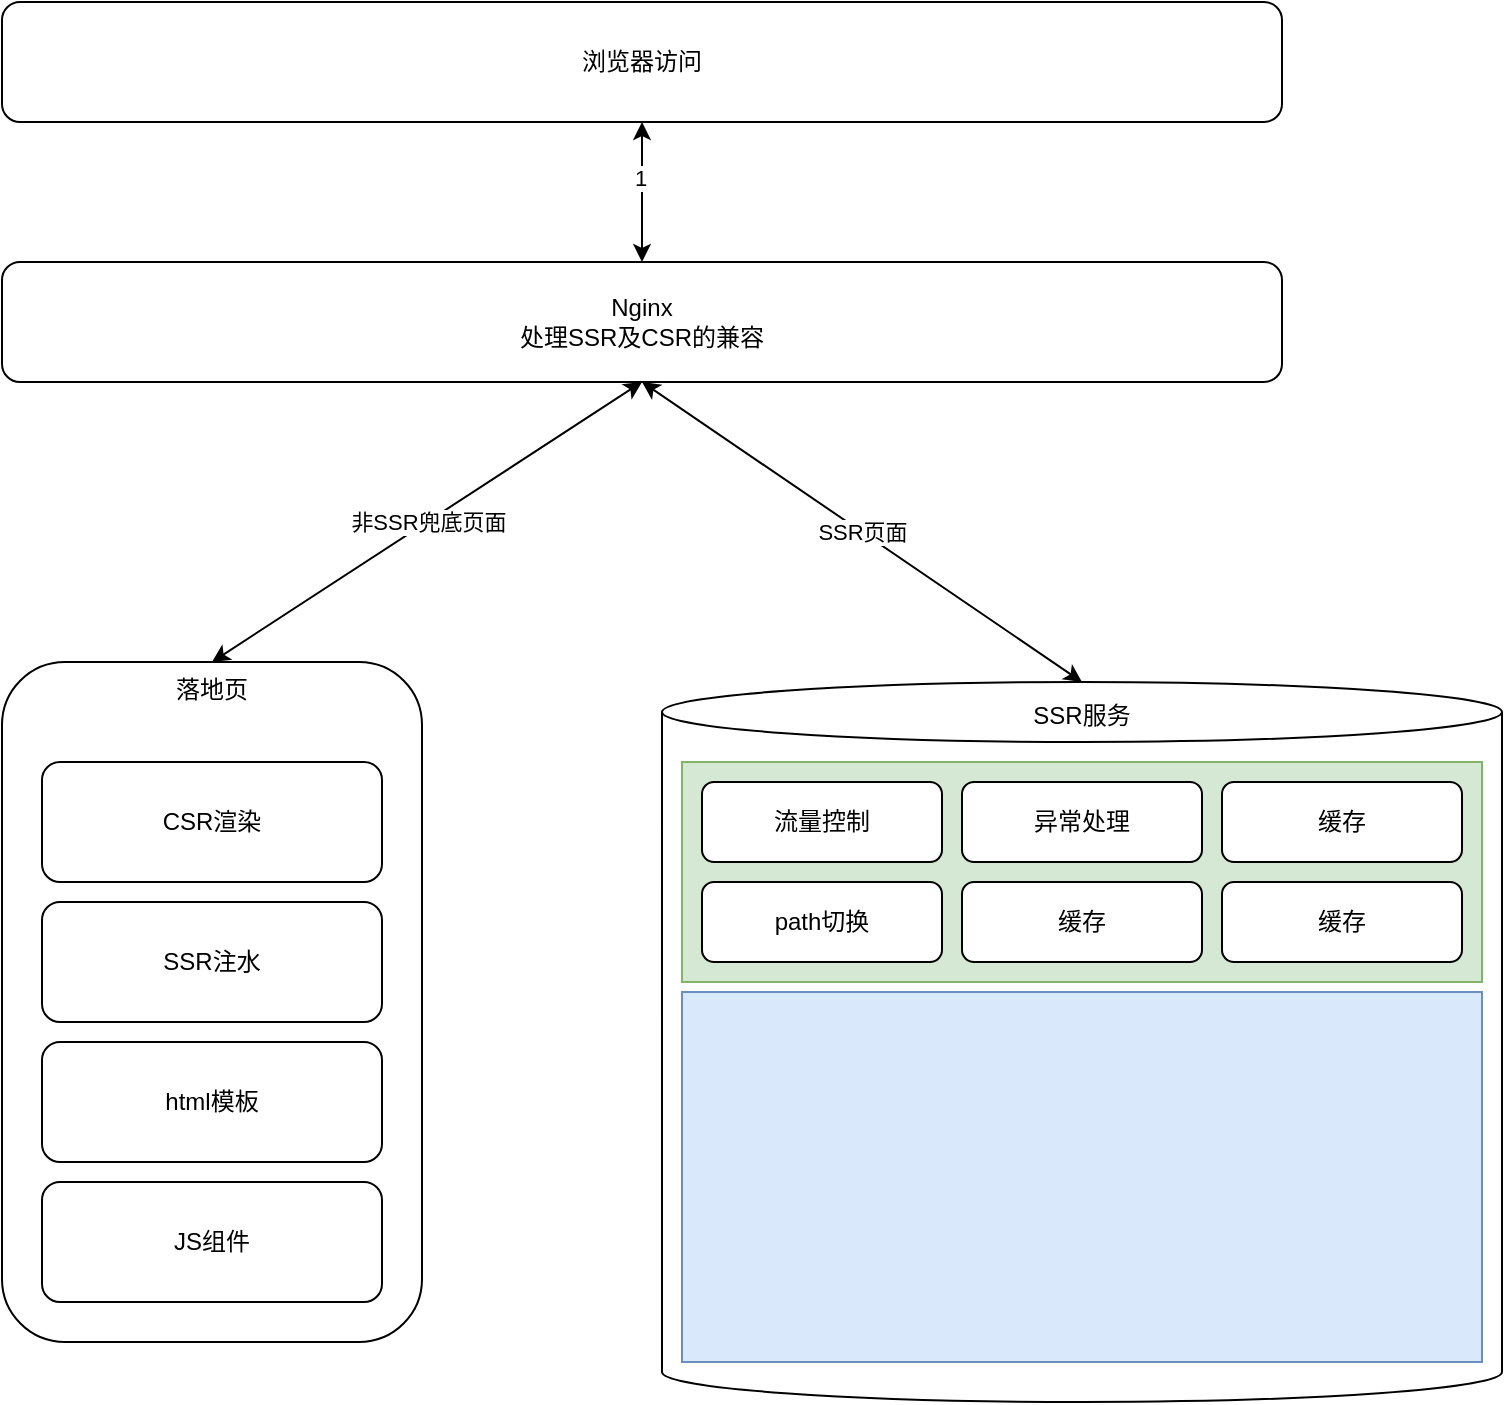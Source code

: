 <mxfile version="14.9.0" type="github">
  <diagram id="9-yt2hhoGuYzhfhXb_vu" name="Page-1">
    <mxGraphModel dx="1113" dy="760" grid="1" gridSize="10" guides="1" tooltips="1" connect="1" arrows="1" fold="1" page="1" pageScale="1" pageWidth="827" pageHeight="1169" math="0" shadow="0">
      <root>
        <mxCell id="0" />
        <mxCell id="1" parent="0" />
        <mxCell id="-KOCO0Kwgw4JrJA6LpJA-1" value="Nginx&lt;br&gt;处理SSR及CSR的兼容" style="rounded=1;whiteSpace=wrap;html=1;" vertex="1" parent="1">
          <mxGeometry x="40" y="150" width="640" height="60" as="geometry" />
        </mxCell>
        <mxCell id="-KOCO0Kwgw4JrJA6LpJA-2" value="落地页" style="rounded=1;whiteSpace=wrap;html=1;horizontal=1;verticalAlign=top;" vertex="1" parent="1">
          <mxGeometry x="40" y="350" width="210" height="340" as="geometry" />
        </mxCell>
        <mxCell id="-KOCO0Kwgw4JrJA6LpJA-10" value="浏览器访问" style="rounded=1;whiteSpace=wrap;html=1;" vertex="1" parent="1">
          <mxGeometry x="40" y="20" width="640" height="60" as="geometry" />
        </mxCell>
        <mxCell id="-KOCO0Kwgw4JrJA6LpJA-11" value="SSR页面" style="endArrow=classic;startArrow=classic;html=1;entryX=0.5;entryY=1;entryDx=0;entryDy=0;" edge="1" parent="1" target="-KOCO0Kwgw4JrJA6LpJA-1">
          <mxGeometry width="50" height="50" relative="1" as="geometry">
            <mxPoint x="580" y="360" as="sourcePoint" />
            <mxPoint x="320" y="300" as="targetPoint" />
          </mxGeometry>
        </mxCell>
        <mxCell id="-KOCO0Kwgw4JrJA6LpJA-13" value="" style="endArrow=classic;startArrow=classic;html=1;entryX=0.5;entryY=1;entryDx=0;entryDy=0;exitX=0.5;exitY=0;exitDx=0;exitDy=0;" edge="1" parent="1" source="-KOCO0Kwgw4JrJA6LpJA-1" target="-KOCO0Kwgw4JrJA6LpJA-10">
          <mxGeometry width="50" height="50" relative="1" as="geometry">
            <mxPoint x="340" y="150" as="sourcePoint" />
            <mxPoint x="390" y="100" as="targetPoint" />
          </mxGeometry>
        </mxCell>
        <mxCell id="-KOCO0Kwgw4JrJA6LpJA-14" value="1" style="edgeLabel;html=1;align=center;verticalAlign=middle;resizable=0;points=[];" vertex="1" connectable="0" parent="-KOCO0Kwgw4JrJA6LpJA-13">
          <mxGeometry x="0.227" y="1" relative="1" as="geometry">
            <mxPoint y="1" as="offset" />
          </mxGeometry>
        </mxCell>
        <mxCell id="-KOCO0Kwgw4JrJA6LpJA-15" value="非SSR兜底页面" style="endArrow=classic;startArrow=classic;html=1;exitX=0.5;exitY=0;exitDx=0;exitDy=0;" edge="1" parent="1" source="-KOCO0Kwgw4JrJA6LpJA-2">
          <mxGeometry width="50" height="50" relative="1" as="geometry">
            <mxPoint x="250" y="320" as="sourcePoint" />
            <mxPoint x="360" y="210" as="targetPoint" />
            <Array as="points" />
          </mxGeometry>
        </mxCell>
        <mxCell id="-KOCO0Kwgw4JrJA6LpJA-18" value="CSR渲染" style="rounded=1;whiteSpace=wrap;html=1;verticalAlign=middle;" vertex="1" parent="1">
          <mxGeometry x="60" y="400" width="170" height="60" as="geometry" />
        </mxCell>
        <mxCell id="-KOCO0Kwgw4JrJA6LpJA-19" value="SSR注水" style="rounded=1;whiteSpace=wrap;html=1;verticalAlign=middle;" vertex="1" parent="1">
          <mxGeometry x="60" y="470" width="170" height="60" as="geometry" />
        </mxCell>
        <mxCell id="-KOCO0Kwgw4JrJA6LpJA-20" value="html模板" style="rounded=1;whiteSpace=wrap;html=1;verticalAlign=middle;" vertex="1" parent="1">
          <mxGeometry x="60" y="540" width="170" height="60" as="geometry" />
        </mxCell>
        <mxCell id="-KOCO0Kwgw4JrJA6LpJA-21" value="JS组件" style="rounded=1;whiteSpace=wrap;html=1;verticalAlign=middle;" vertex="1" parent="1">
          <mxGeometry x="60" y="610" width="170" height="60" as="geometry" />
        </mxCell>
        <mxCell id="-KOCO0Kwgw4JrJA6LpJA-24" value="" style="shape=cylinder3;whiteSpace=wrap;html=1;boundedLbl=1;backgroundOutline=1;size=15;verticalAlign=top;" vertex="1" parent="1">
          <mxGeometry x="370" y="360" width="420" height="360" as="geometry" />
        </mxCell>
        <mxCell id="-KOCO0Kwgw4JrJA6LpJA-25" value="SSR服务" style="text;html=1;strokeColor=none;fillColor=none;align=center;verticalAlign=middle;whiteSpace=wrap;rounded=0;" vertex="1" parent="1">
          <mxGeometry x="550" y="367" width="60" height="20" as="geometry" />
        </mxCell>
        <mxCell id="-KOCO0Kwgw4JrJA6LpJA-26" value="" style="rounded=0;whiteSpace=wrap;html=1;verticalAlign=top;strokeColor=#82b366;fillColor=#d5e8d4;" vertex="1" parent="1">
          <mxGeometry x="380" y="400" width="400" height="110" as="geometry" />
        </mxCell>
        <mxCell id="-KOCO0Kwgw4JrJA6LpJA-27" value="流量控制" style="rounded=1;whiteSpace=wrap;html=1;verticalAlign=middle;" vertex="1" parent="1">
          <mxGeometry x="390" y="410" width="120" height="40" as="geometry" />
        </mxCell>
        <mxCell id="-KOCO0Kwgw4JrJA6LpJA-28" value="异常处理" style="rounded=1;whiteSpace=wrap;html=1;verticalAlign=middle;" vertex="1" parent="1">
          <mxGeometry x="520" y="410" width="120" height="40" as="geometry" />
        </mxCell>
        <mxCell id="-KOCO0Kwgw4JrJA6LpJA-29" value="缓存" style="rounded=1;whiteSpace=wrap;html=1;verticalAlign=middle;" vertex="1" parent="1">
          <mxGeometry x="650" y="410" width="120" height="40" as="geometry" />
        </mxCell>
        <mxCell id="-KOCO0Kwgw4JrJA6LpJA-30" value="path切换" style="rounded=1;whiteSpace=wrap;html=1;verticalAlign=middle;" vertex="1" parent="1">
          <mxGeometry x="390" y="460" width="120" height="40" as="geometry" />
        </mxCell>
        <mxCell id="-KOCO0Kwgw4JrJA6LpJA-31" value="缓存" style="rounded=1;whiteSpace=wrap;html=1;verticalAlign=middle;" vertex="1" parent="1">
          <mxGeometry x="520" y="460" width="120" height="40" as="geometry" />
        </mxCell>
        <mxCell id="-KOCO0Kwgw4JrJA6LpJA-32" value="缓存" style="rounded=1;whiteSpace=wrap;html=1;verticalAlign=middle;" vertex="1" parent="1">
          <mxGeometry x="650" y="460" width="120" height="40" as="geometry" />
        </mxCell>
        <mxCell id="-KOCO0Kwgw4JrJA6LpJA-33" value="" style="rounded=0;whiteSpace=wrap;html=1;verticalAlign=middle;fillColor=#dae8fc;strokeColor=#6c8ebf;" vertex="1" parent="1">
          <mxGeometry x="380" y="515" width="400" height="185" as="geometry" />
        </mxCell>
      </root>
    </mxGraphModel>
  </diagram>
</mxfile>
